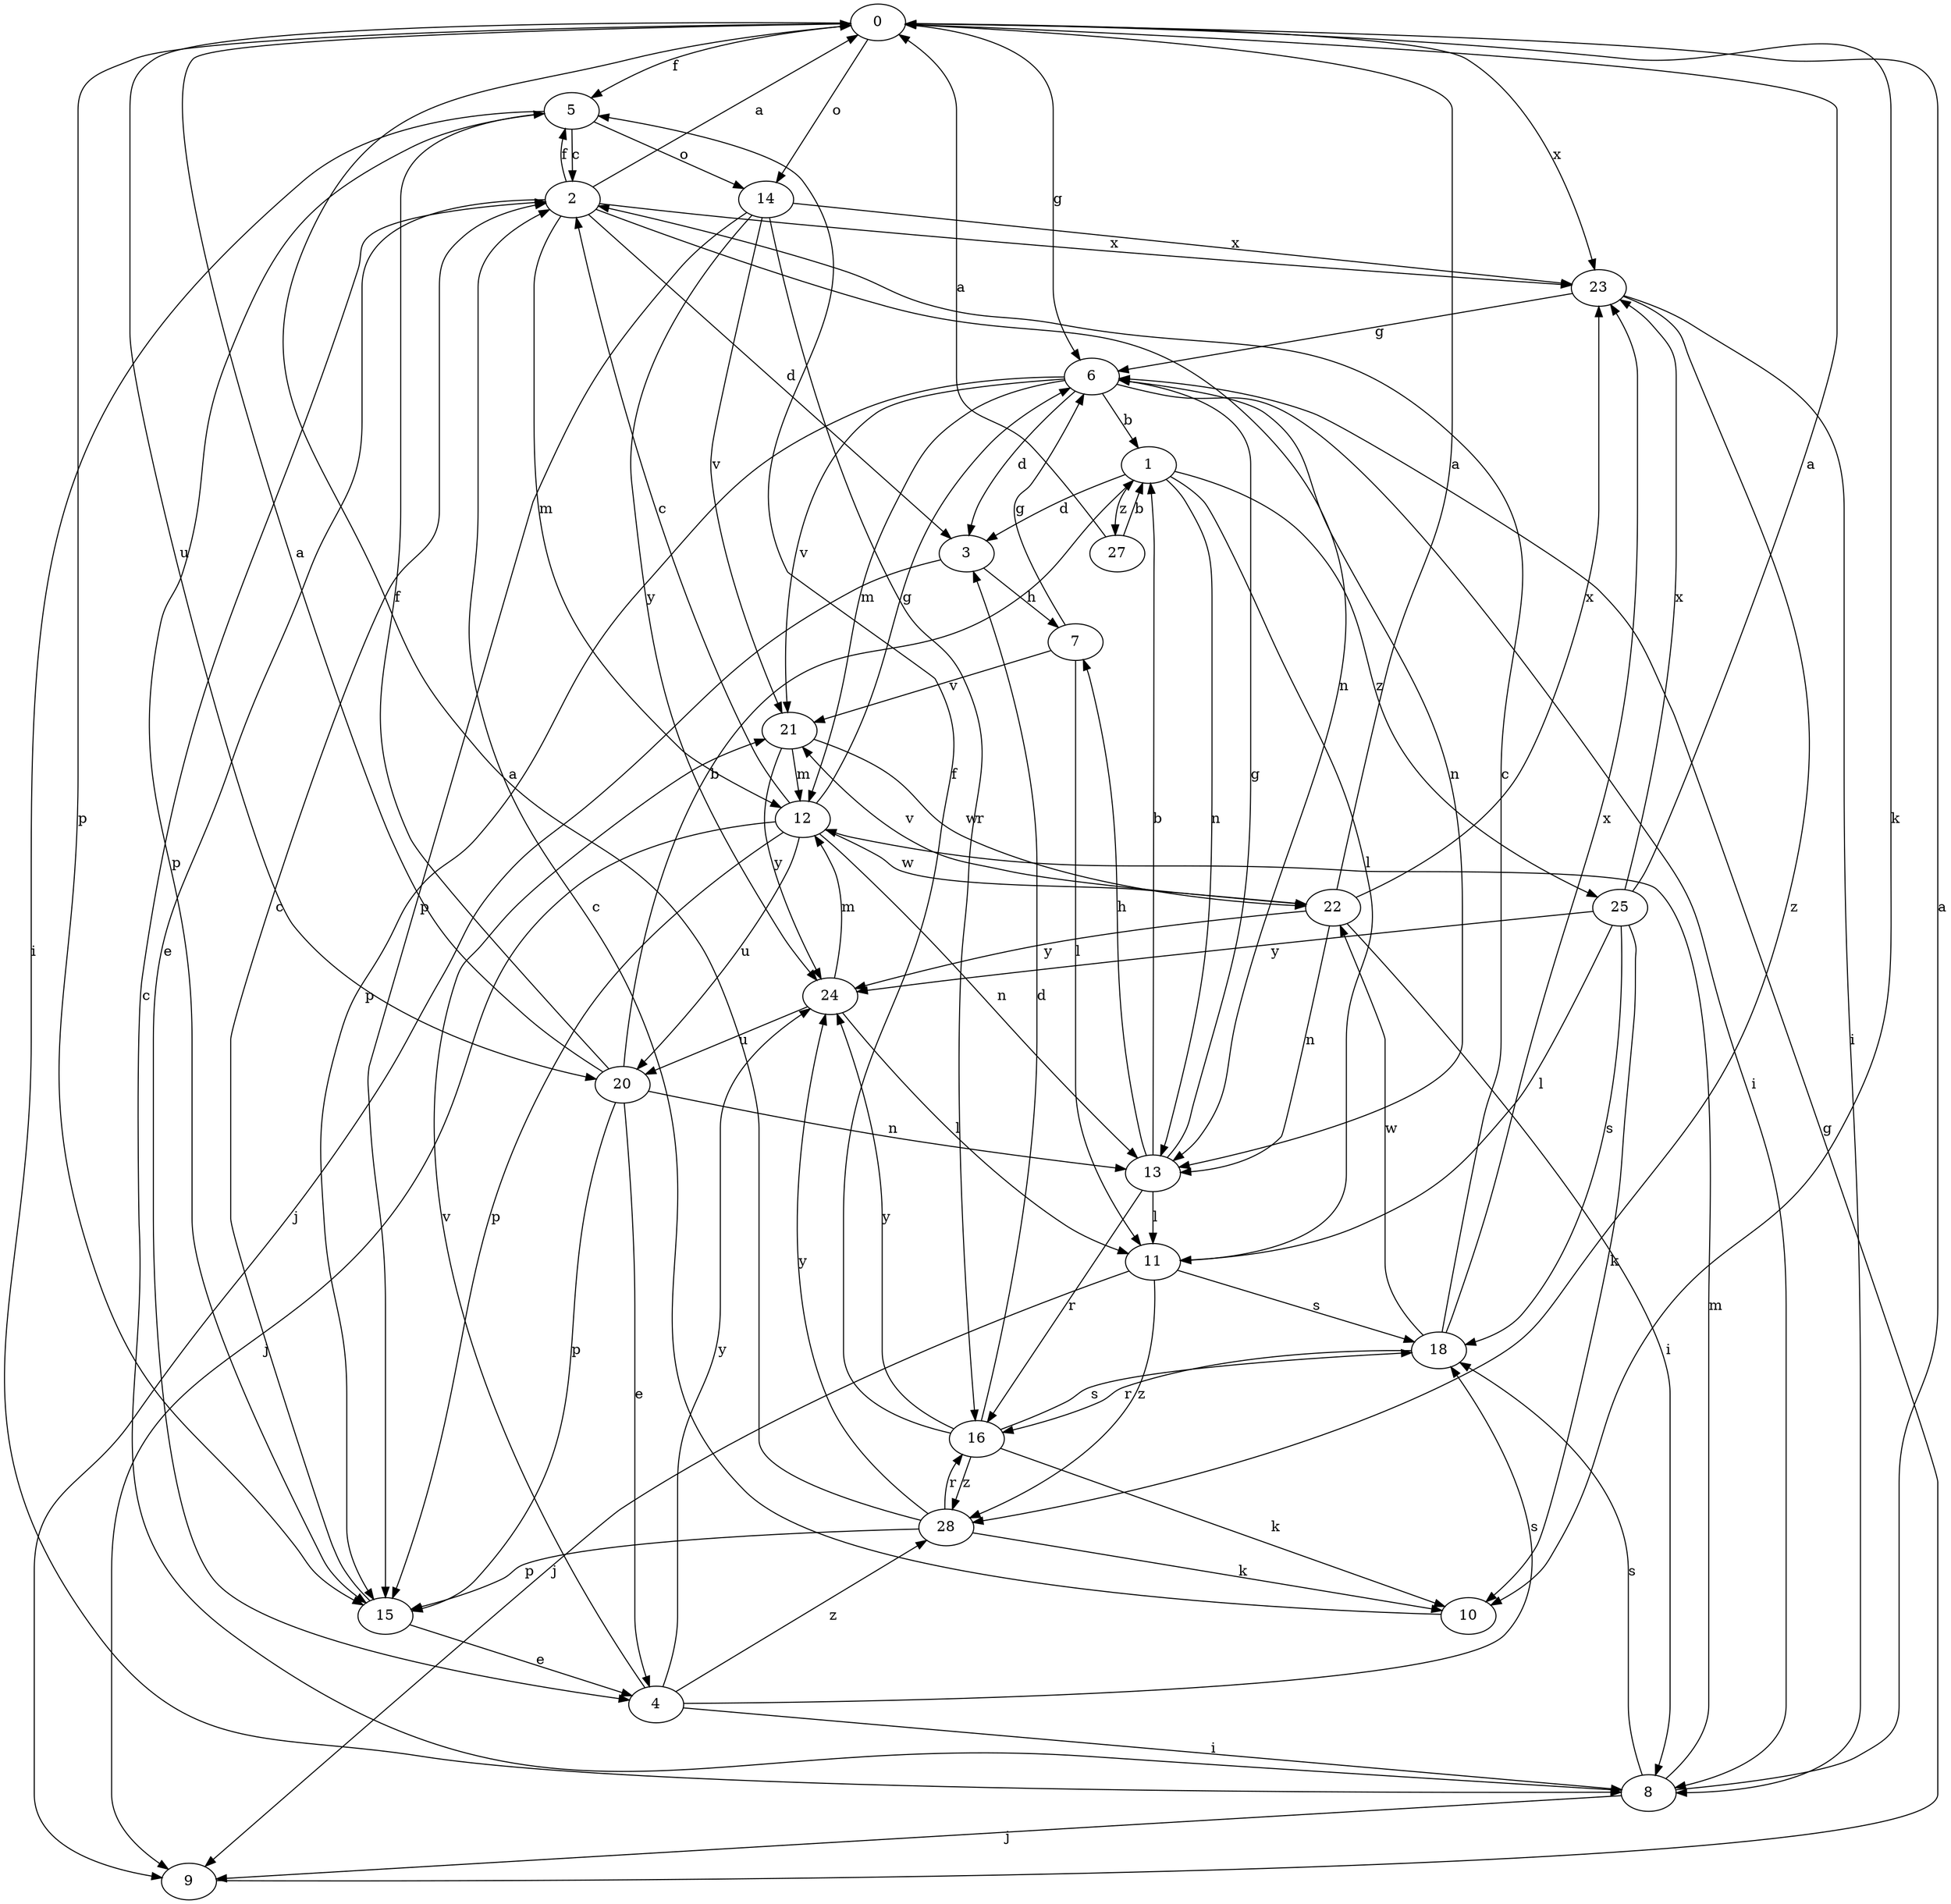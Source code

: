strict digraph  {
0;
1;
2;
3;
4;
5;
6;
7;
8;
9;
10;
11;
12;
13;
14;
15;
16;
18;
20;
21;
22;
23;
24;
25;
27;
28;
0 -> 5  [label=f];
0 -> 6  [label=g];
0 -> 10  [label=k];
0 -> 14  [label=o];
0 -> 15  [label=p];
0 -> 20  [label=u];
0 -> 23  [label=x];
1 -> 3  [label=d];
1 -> 11  [label=l];
1 -> 13  [label=n];
1 -> 25  [label=z];
1 -> 27  [label=z];
2 -> 0  [label=a];
2 -> 3  [label=d];
2 -> 4  [label=e];
2 -> 5  [label=f];
2 -> 12  [label=m];
2 -> 13  [label=n];
2 -> 23  [label=x];
3 -> 7  [label=h];
3 -> 9  [label=j];
4 -> 8  [label=i];
4 -> 18  [label=s];
4 -> 21  [label=v];
4 -> 24  [label=y];
4 -> 28  [label=z];
5 -> 2  [label=c];
5 -> 8  [label=i];
5 -> 14  [label=o];
5 -> 15  [label=p];
6 -> 1  [label=b];
6 -> 3  [label=d];
6 -> 8  [label=i];
6 -> 12  [label=m];
6 -> 13  [label=n];
6 -> 15  [label=p];
6 -> 21  [label=v];
7 -> 6  [label=g];
7 -> 11  [label=l];
7 -> 21  [label=v];
8 -> 0  [label=a];
8 -> 2  [label=c];
8 -> 9  [label=j];
8 -> 12  [label=m];
8 -> 18  [label=s];
9 -> 6  [label=g];
10 -> 2  [label=c];
11 -> 9  [label=j];
11 -> 18  [label=s];
11 -> 28  [label=z];
12 -> 2  [label=c];
12 -> 6  [label=g];
12 -> 9  [label=j];
12 -> 13  [label=n];
12 -> 15  [label=p];
12 -> 20  [label=u];
12 -> 22  [label=w];
13 -> 1  [label=b];
13 -> 6  [label=g];
13 -> 7  [label=h];
13 -> 11  [label=l];
13 -> 16  [label=r];
14 -> 15  [label=p];
14 -> 16  [label=r];
14 -> 21  [label=v];
14 -> 23  [label=x];
14 -> 24  [label=y];
15 -> 2  [label=c];
15 -> 4  [label=e];
16 -> 3  [label=d];
16 -> 5  [label=f];
16 -> 10  [label=k];
16 -> 18  [label=s];
16 -> 24  [label=y];
16 -> 28  [label=z];
18 -> 2  [label=c];
18 -> 16  [label=r];
18 -> 22  [label=w];
18 -> 23  [label=x];
20 -> 0  [label=a];
20 -> 1  [label=b];
20 -> 4  [label=e];
20 -> 5  [label=f];
20 -> 13  [label=n];
20 -> 15  [label=p];
21 -> 12  [label=m];
21 -> 22  [label=w];
21 -> 24  [label=y];
22 -> 0  [label=a];
22 -> 8  [label=i];
22 -> 13  [label=n];
22 -> 21  [label=v];
22 -> 23  [label=x];
22 -> 24  [label=y];
23 -> 6  [label=g];
23 -> 8  [label=i];
23 -> 28  [label=z];
24 -> 11  [label=l];
24 -> 12  [label=m];
24 -> 20  [label=u];
25 -> 0  [label=a];
25 -> 10  [label=k];
25 -> 11  [label=l];
25 -> 18  [label=s];
25 -> 23  [label=x];
25 -> 24  [label=y];
27 -> 0  [label=a];
27 -> 1  [label=b];
28 -> 0  [label=a];
28 -> 10  [label=k];
28 -> 15  [label=p];
28 -> 16  [label=r];
28 -> 24  [label=y];
}
